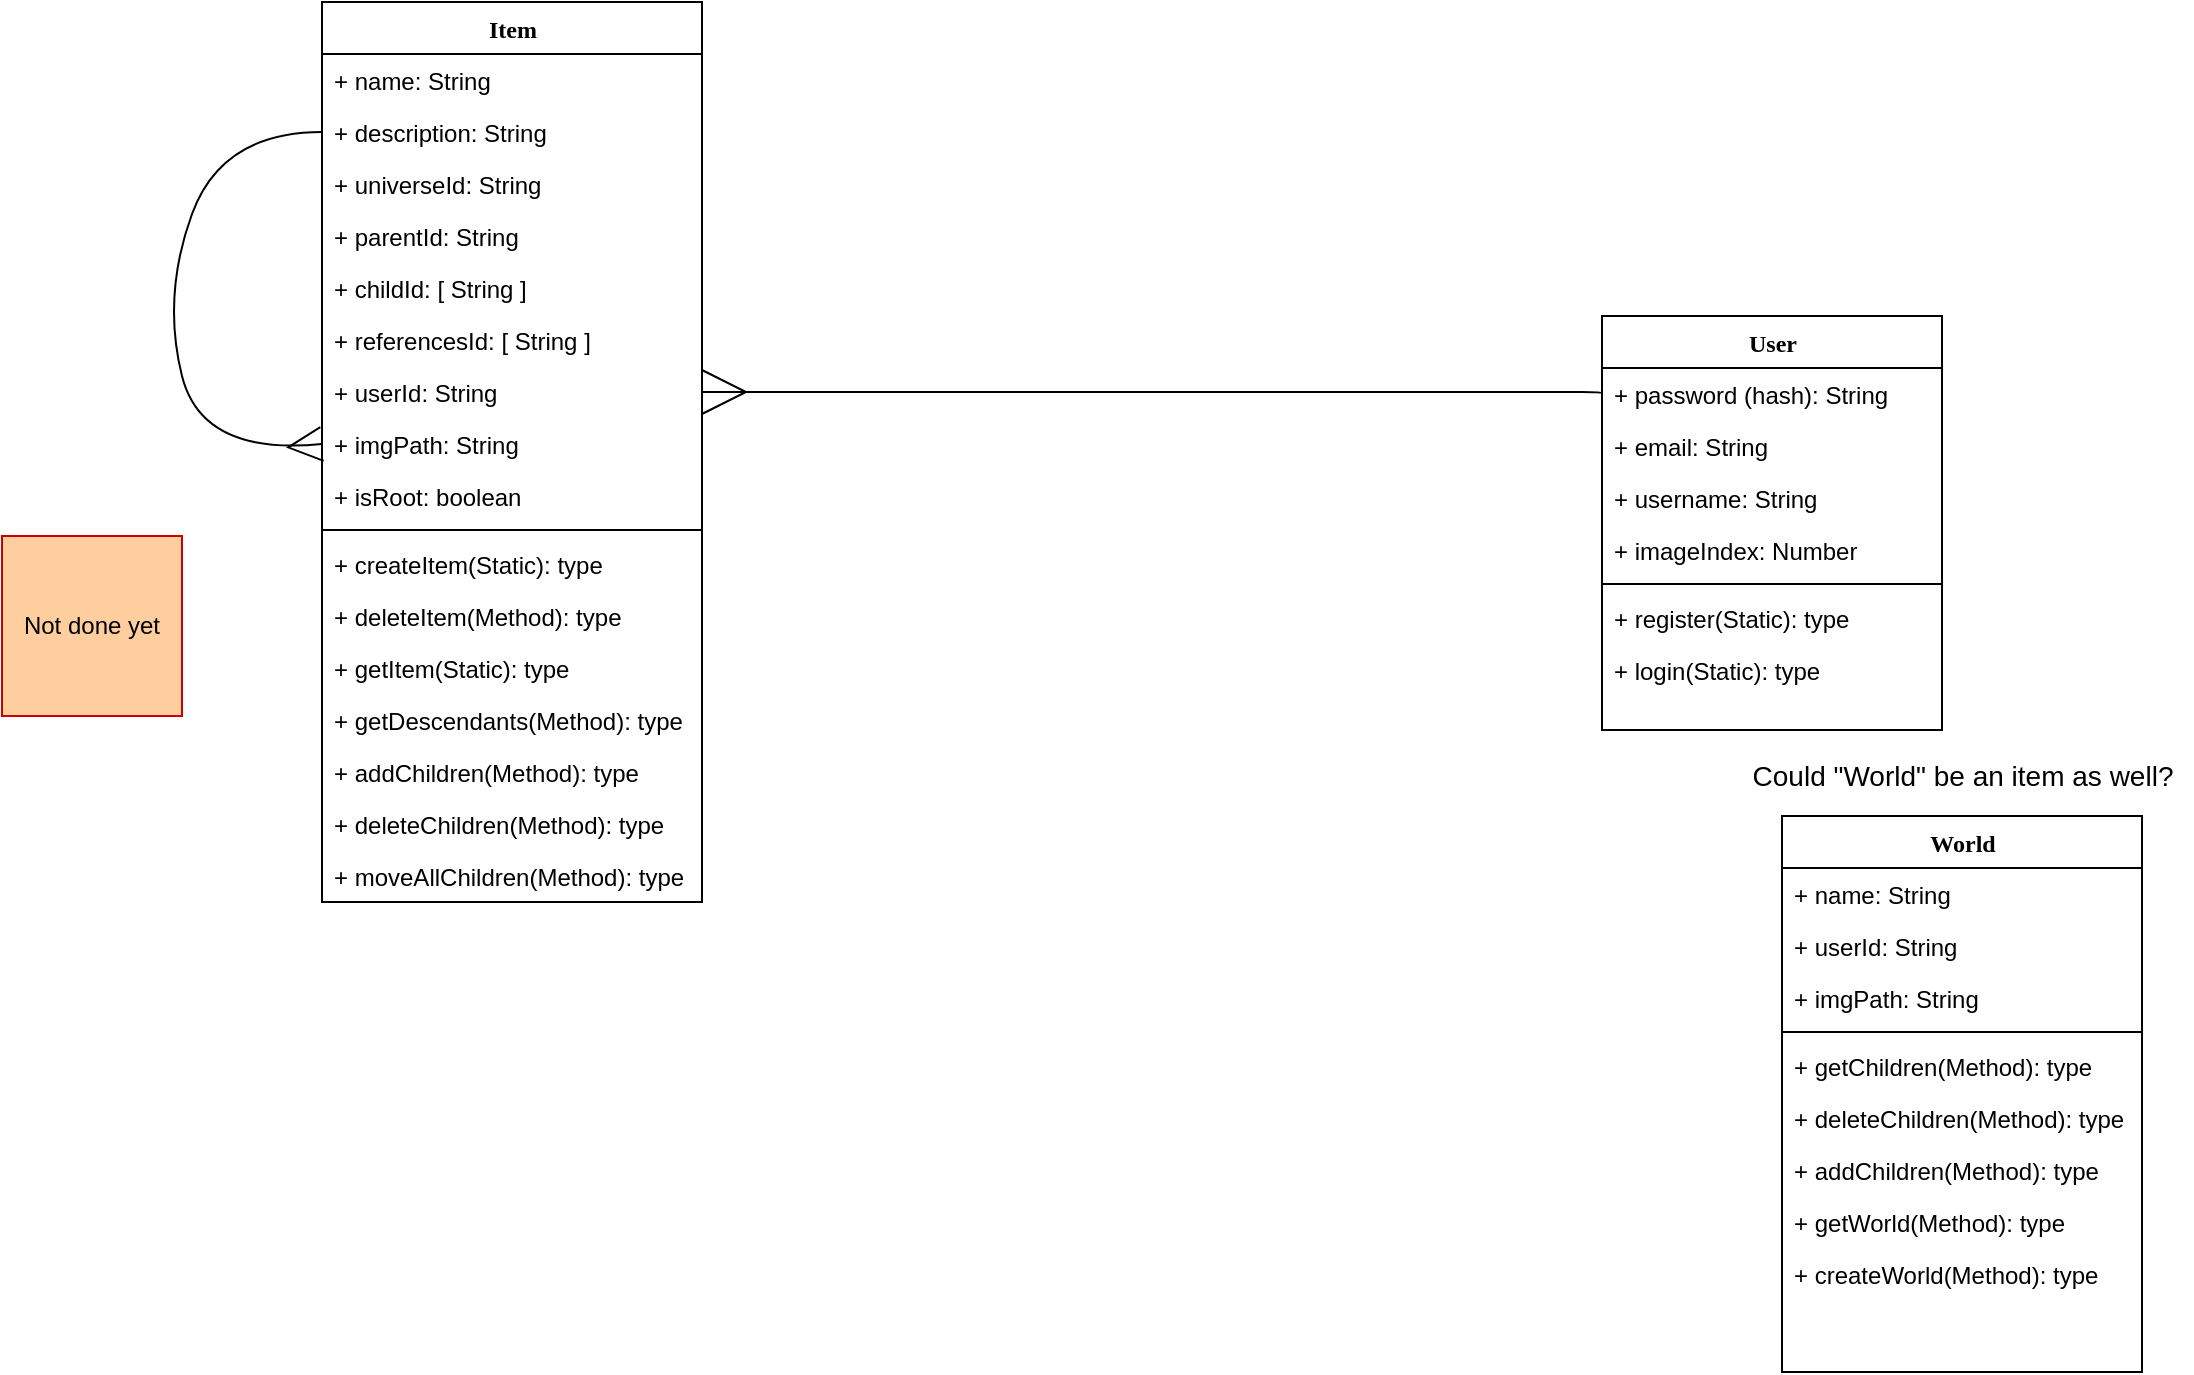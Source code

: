 <mxfile version="15.7.0" type="device"><diagram name="Page-1" id="9f46799a-70d6-7492-0946-bef42562c5a5"><mxGraphModel dx="2266" dy="613" grid="1" gridSize="10" guides="1" tooltips="1" connect="1" arrows="1" fold="1" page="1" pageScale="1" pageWidth="1100" pageHeight="850" background="none" math="0" shadow="0"><root><mxCell id="0"/><mxCell id="1" parent="0"/><mxCell id="78961159f06e98e8-30" value="World" style="swimlane;html=1;fontStyle=1;align=center;verticalAlign=top;childLayout=stackLayout;horizontal=1;startSize=26;horizontalStack=0;resizeParent=1;resizeLast=0;collapsible=1;marginBottom=0;swimlaneFillColor=#ffffff;rounded=0;shadow=0;comic=0;labelBackgroundColor=none;strokeWidth=1;fillColor=none;fontFamily=Verdana;fontSize=12" parent="1" vertex="1"><mxGeometry x="880" y="490" width="180" height="278" as="geometry"/></mxCell><mxCell id="cFyw4AnQ2wWFU-Yj11IV-1" value="+ name: String" style="text;html=1;strokeColor=none;fillColor=none;align=left;verticalAlign=top;spacingLeft=4;spacingRight=4;whiteSpace=wrap;overflow=hidden;rotatable=0;points=[[0,0.5],[1,0.5]];portConstraint=eastwest;" parent="78961159f06e98e8-30" vertex="1"><mxGeometry y="26" width="180" height="26" as="geometry"/></mxCell><mxCell id="78961159f06e98e8-32" value="+ userId: String" style="text;html=1;strokeColor=none;fillColor=none;align=left;verticalAlign=top;spacingLeft=4;spacingRight=4;whiteSpace=wrap;overflow=hidden;rotatable=0;points=[[0,0.5],[1,0.5]];portConstraint=eastwest;" parent="78961159f06e98e8-30" vertex="1"><mxGeometry y="52" width="180" height="26" as="geometry"/></mxCell><mxCell id="jJtOntXeNo7SDVqcuRyv-24" value="+ imgPath: String" style="text;html=1;strokeColor=none;fillColor=none;align=left;verticalAlign=top;spacingLeft=4;spacingRight=4;whiteSpace=wrap;overflow=hidden;rotatable=0;points=[[0,0.5],[1,0.5]];portConstraint=eastwest;" parent="78961159f06e98e8-30" vertex="1"><mxGeometry y="78" width="180" height="26" as="geometry"/></mxCell><mxCell id="78961159f06e98e8-38" value="" style="line;html=1;strokeWidth=1;fillColor=none;align=left;verticalAlign=middle;spacingTop=-1;spacingLeft=3;spacingRight=3;rotatable=0;labelPosition=right;points=[];portConstraint=eastwest;" parent="78961159f06e98e8-30" vertex="1"><mxGeometry y="104" width="180" height="8" as="geometry"/></mxCell><mxCell id="jJtOntXeNo7SDVqcuRyv-29" value="+ getChildren(Method): type" style="text;html=1;strokeColor=none;fillColor=none;align=left;verticalAlign=top;spacingLeft=4;spacingRight=4;whiteSpace=wrap;overflow=hidden;rotatable=0;points=[[0,0.5],[1,0.5]];portConstraint=eastwest;" parent="78961159f06e98e8-30" vertex="1"><mxGeometry y="112" width="180" height="26" as="geometry"/></mxCell><mxCell id="jJtOntXeNo7SDVqcuRyv-31" value="+ deleteChildren(Method): type" style="text;html=1;strokeColor=none;fillColor=none;align=left;verticalAlign=top;spacingLeft=4;spacingRight=4;whiteSpace=wrap;overflow=hidden;rotatable=0;points=[[0,0.5],[1,0.5]];portConstraint=eastwest;" parent="78961159f06e98e8-30" vertex="1"><mxGeometry y="138" width="180" height="26" as="geometry"/></mxCell><mxCell id="jJtOntXeNo7SDVqcuRyv-30" value="+ addChildren(Method): type" style="text;html=1;strokeColor=none;fillColor=none;align=left;verticalAlign=top;spacingLeft=4;spacingRight=4;whiteSpace=wrap;overflow=hidden;rotatable=0;points=[[0,0.5],[1,0.5]];portConstraint=eastwest;" parent="78961159f06e98e8-30" vertex="1"><mxGeometry y="164" width="180" height="26" as="geometry"/></mxCell><mxCell id="jJtOntXeNo7SDVqcuRyv-38" value="+ getWorld(Method): type" style="text;html=1;strokeColor=none;fillColor=none;align=left;verticalAlign=top;spacingLeft=4;spacingRight=4;whiteSpace=wrap;overflow=hidden;rotatable=0;points=[[0,0.5],[1,0.5]];portConstraint=eastwest;" parent="78961159f06e98e8-30" vertex="1"><mxGeometry y="190" width="180" height="26" as="geometry"/></mxCell><mxCell id="jJtOntXeNo7SDVqcuRyv-37" value="+ createWorld(Method): type" style="text;html=1;strokeColor=none;fillColor=none;align=left;verticalAlign=top;spacingLeft=4;spacingRight=4;whiteSpace=wrap;overflow=hidden;rotatable=0;points=[[0,0.5],[1,0.5]];portConstraint=eastwest;" parent="78961159f06e98e8-30" vertex="1"><mxGeometry y="216" width="180" height="26" as="geometry"/></mxCell><mxCell id="78961159f06e98e8-43" value="User" style="swimlane;html=1;fontStyle=1;align=center;verticalAlign=top;childLayout=stackLayout;horizontal=1;startSize=26;horizontalStack=0;resizeParent=1;resizeLast=0;collapsible=1;marginBottom=0;swimlaneFillColor=#ffffff;rounded=0;shadow=0;comic=0;labelBackgroundColor=none;strokeWidth=1;fillColor=none;fontFamily=Verdana;fontSize=12" parent="1" vertex="1"><mxGeometry x="790" y="240" width="170" height="207" as="geometry"/></mxCell><mxCell id="78961159f06e98e8-49" value="+ password (hash): String" style="text;html=1;strokeColor=none;fillColor=none;align=left;verticalAlign=top;spacingLeft=4;spacingRight=4;whiteSpace=wrap;overflow=hidden;rotatable=0;points=[[0,0.5],[1,0.5]];portConstraint=eastwest;" parent="78961159f06e98e8-43" vertex="1"><mxGeometry y="26" width="170" height="26" as="geometry"/></mxCell><mxCell id="78961159f06e98e8-50" value="+ email: String" style="text;html=1;strokeColor=none;fillColor=none;align=left;verticalAlign=top;spacingLeft=4;spacingRight=4;whiteSpace=wrap;overflow=hidden;rotatable=0;points=[[0,0.5],[1,0.5]];portConstraint=eastwest;" parent="78961159f06e98e8-43" vertex="1"><mxGeometry y="52" width="170" height="26" as="geometry"/></mxCell><mxCell id="jJtOntXeNo7SDVqcuRyv-2" value="+ username: String" style="text;html=1;strokeColor=none;fillColor=none;align=left;verticalAlign=top;spacingLeft=4;spacingRight=4;whiteSpace=wrap;overflow=hidden;rotatable=0;points=[[0,0.5],[1,0.5]];portConstraint=eastwest;" parent="78961159f06e98e8-43" vertex="1"><mxGeometry y="78" width="170" height="26" as="geometry"/></mxCell><mxCell id="MAHos6va25N0RFD3FQ-k-1" value="+ imageIndex: Number" style="text;html=1;strokeColor=none;fillColor=none;align=left;verticalAlign=top;spacingLeft=4;spacingRight=4;whiteSpace=wrap;overflow=hidden;rotatable=0;points=[[0,0.5],[1,0.5]];portConstraint=eastwest;" vertex="1" parent="78961159f06e98e8-43"><mxGeometry y="104" width="170" height="26" as="geometry"/></mxCell><mxCell id="78961159f06e98e8-51" value="" style="line;html=1;strokeWidth=1;fillColor=none;align=left;verticalAlign=middle;spacingTop=-1;spacingLeft=3;spacingRight=3;rotatable=0;labelPosition=right;points=[];portConstraint=eastwest;" parent="78961159f06e98e8-43" vertex="1"><mxGeometry y="130" width="170" height="8" as="geometry"/></mxCell><mxCell id="78961159f06e98e8-52" value="+ register(Static): type" style="text;html=1;strokeColor=none;fillColor=none;align=left;verticalAlign=top;spacingLeft=4;spacingRight=4;whiteSpace=wrap;overflow=hidden;rotatable=0;points=[[0,0.5],[1,0.5]];portConstraint=eastwest;" parent="78961159f06e98e8-43" vertex="1"><mxGeometry y="138" width="170" height="26" as="geometry"/></mxCell><mxCell id="78961159f06e98e8-53" value="+ login(Static): type" style="text;html=1;strokeColor=none;fillColor=none;align=left;verticalAlign=top;spacingLeft=4;spacingRight=4;whiteSpace=wrap;overflow=hidden;rotatable=0;points=[[0,0.5],[1,0.5]];portConstraint=eastwest;" parent="78961159f06e98e8-43" vertex="1"><mxGeometry y="164" width="170" height="26" as="geometry"/></mxCell><mxCell id="ElOC_biIHw0-SNV0RneN-1" value="" style="endArrow=dash;html=1;rounded=0;entryX=1;entryY=0.5;entryDx=0;entryDy=0;exitX=0;exitY=0.5;exitDx=0;exitDy=0;endFill=0;strokeColor=none;" parent="1" source="78961159f06e98e8-32" edge="1"><mxGeometry width="50" height="50" relative="1" as="geometry"><mxPoint x="470" y="230" as="sourcePoint"/><mxPoint x="250" y="148" as="targetPoint"/></mxGeometry></mxCell><mxCell id="ElOC_biIHw0-SNV0RneN-2" style="edgeStyle=elbowEdgeStyle;html=1;labelBackgroundColor=none;startFill=0;startSize=20;endArrow=ERmany;endFill=0;endSize=20;fontFamily=Verdana;fontSize=12;elbow=vertical;startArrow=none;exitX=0;exitY=0.5;exitDx=0;exitDy=0;entryX=1;entryY=0.5;entryDx=0;entryDy=0;" parent="1" target="jJtOntXeNo7SDVqcuRyv-25" edge="1"><mxGeometry relative="1" as="geometry"><mxPoint x="790" y="279" as="sourcePoint"/><mxPoint x="350" y="320" as="targetPoint"/><Array as="points"><mxPoint x="540" y="278"/><mxPoint x="400" y="320"/></Array></mxGeometry></mxCell><mxCell id="JYQi25x2s-RqnHJmt_6q-13" value="Not done yet" style="whiteSpace=wrap;html=1;aspect=fixed;strokeColor=#CC0000;fillColor=#FFCE9F;" parent="1" vertex="1"><mxGeometry x="-10" y="350" width="90" height="90" as="geometry"/></mxCell><mxCell id="jJtOntXeNo7SDVqcuRyv-3" value="Item" style="swimlane;html=1;fontStyle=1;align=center;verticalAlign=top;childLayout=stackLayout;horizontal=1;startSize=26;horizontalStack=0;resizeParent=1;resizeLast=0;collapsible=1;marginBottom=0;swimlaneFillColor=#ffffff;rounded=0;shadow=0;comic=0;labelBackgroundColor=none;strokeWidth=1;fillColor=none;fontFamily=Verdana;fontSize=12" parent="1" vertex="1"><mxGeometry x="150" y="83" width="190" height="450" as="geometry"/></mxCell><mxCell id="jJtOntXeNo7SDVqcuRyv-4" value="+ name: String" style="text;html=1;strokeColor=none;fillColor=none;align=left;verticalAlign=top;spacingLeft=4;spacingRight=4;whiteSpace=wrap;overflow=hidden;rotatable=0;points=[[0,0.5],[1,0.5]];portConstraint=eastwest;" parent="jJtOntXeNo7SDVqcuRyv-3" vertex="1"><mxGeometry y="26" width="190" height="26" as="geometry"/></mxCell><mxCell id="jJtOntXeNo7SDVqcuRyv-21" value="+ description: String" style="text;html=1;strokeColor=none;fillColor=none;align=left;verticalAlign=top;spacingLeft=4;spacingRight=4;whiteSpace=wrap;overflow=hidden;rotatable=0;points=[[0,0.5],[1,0.5]];portConstraint=eastwest;" parent="jJtOntXeNo7SDVqcuRyv-3" vertex="1"><mxGeometry y="52" width="190" height="26" as="geometry"/></mxCell><mxCell id="jJtOntXeNo7SDVqcuRyv-5" value="+ universeId: String" style="text;html=1;strokeColor=none;fillColor=none;align=left;verticalAlign=top;spacingLeft=4;spacingRight=4;whiteSpace=wrap;overflow=hidden;rotatable=0;points=[[0,0.5],[1,0.5]];portConstraint=eastwest;" parent="jJtOntXeNo7SDVqcuRyv-3" vertex="1"><mxGeometry y="78" width="190" height="26" as="geometry"/></mxCell><mxCell id="jJtOntXeNo7SDVqcuRyv-12" value="+ parentId: String" style="text;html=1;strokeColor=none;fillColor=none;align=left;verticalAlign=top;spacingLeft=4;spacingRight=4;whiteSpace=wrap;overflow=hidden;rotatable=0;points=[[0,0.5],[1,0.5]];portConstraint=eastwest;" parent="jJtOntXeNo7SDVqcuRyv-3" vertex="1"><mxGeometry y="104" width="190" height="26" as="geometry"/></mxCell><mxCell id="jJtOntXeNo7SDVqcuRyv-18" value="+ childId: [ String ]" style="text;html=1;strokeColor=none;fillColor=none;align=left;verticalAlign=top;spacingLeft=4;spacingRight=4;whiteSpace=wrap;overflow=hidden;rotatable=0;points=[[0,0.5],[1,0.5]];portConstraint=eastwest;" parent="jJtOntXeNo7SDVqcuRyv-3" vertex="1"><mxGeometry y="130" width="190" height="26" as="geometry"/></mxCell><mxCell id="jJtOntXeNo7SDVqcuRyv-22" value="+ referencesId: [ String ]" style="text;html=1;strokeColor=none;fillColor=none;align=left;verticalAlign=top;spacingLeft=4;spacingRight=4;whiteSpace=wrap;overflow=hidden;rotatable=0;points=[[0,0.5],[1,0.5]];portConstraint=eastwest;" parent="jJtOntXeNo7SDVqcuRyv-3" vertex="1"><mxGeometry y="156" width="190" height="26" as="geometry"/></mxCell><mxCell id="jJtOntXeNo7SDVqcuRyv-25" value="+ userId: String" style="text;html=1;strokeColor=none;fillColor=none;align=left;verticalAlign=top;spacingLeft=4;spacingRight=4;whiteSpace=wrap;overflow=hidden;rotatable=0;points=[[0,0.5],[1,0.5]];portConstraint=eastwest;" parent="jJtOntXeNo7SDVqcuRyv-3" vertex="1"><mxGeometry y="182" width="190" height="26" as="geometry"/></mxCell><mxCell id="jJtOntXeNo7SDVqcuRyv-20" value="+ imgPath: String" style="text;html=1;strokeColor=none;fillColor=none;align=left;verticalAlign=top;spacingLeft=4;spacingRight=4;whiteSpace=wrap;overflow=hidden;rotatable=0;points=[[0,0.5],[1,0.5]];portConstraint=eastwest;" parent="jJtOntXeNo7SDVqcuRyv-3" vertex="1"><mxGeometry y="208" width="190" height="26" as="geometry"/></mxCell><mxCell id="s0fK0w047FLM_oGffoYo-1" value="+ isRoot: boolean" style="text;html=1;strokeColor=none;fillColor=none;align=left;verticalAlign=top;spacingLeft=4;spacingRight=4;whiteSpace=wrap;overflow=hidden;rotatable=0;points=[[0,0.5],[1,0.5]];portConstraint=eastwest;" parent="jJtOntXeNo7SDVqcuRyv-3" vertex="1"><mxGeometry y="234" width="190" height="26" as="geometry"/></mxCell><mxCell id="jJtOntXeNo7SDVqcuRyv-6" value="" style="line;html=1;strokeWidth=1;fillColor=none;align=left;verticalAlign=middle;spacingTop=-1;spacingLeft=3;spacingRight=3;rotatable=0;labelPosition=right;points=[];portConstraint=eastwest;" parent="jJtOntXeNo7SDVqcuRyv-3" vertex="1"><mxGeometry y="260" width="190" height="8" as="geometry"/></mxCell><mxCell id="jJtOntXeNo7SDVqcuRyv-35" value="+ createItem(Static): type" style="text;html=1;strokeColor=none;fillColor=none;align=left;verticalAlign=top;spacingLeft=4;spacingRight=4;whiteSpace=wrap;overflow=hidden;rotatable=0;points=[[0,0.5],[1,0.5]];portConstraint=eastwest;" parent="jJtOntXeNo7SDVqcuRyv-3" vertex="1"><mxGeometry y="268" width="190" height="26" as="geometry"/></mxCell><mxCell id="jJtOntXeNo7SDVqcuRyv-39" value="+ deleteItem(Method): type" style="text;html=1;strokeColor=none;fillColor=none;align=left;verticalAlign=top;spacingLeft=4;spacingRight=4;whiteSpace=wrap;overflow=hidden;rotatable=0;points=[[0,0.5],[1,0.5]];portConstraint=eastwest;" parent="jJtOntXeNo7SDVqcuRyv-3" vertex="1"><mxGeometry y="294" width="190" height="26" as="geometry"/></mxCell><mxCell id="jJtOntXeNo7SDVqcuRyv-36" value="+ getItem(Static): type" style="text;html=1;strokeColor=none;fillColor=none;align=left;verticalAlign=top;spacingLeft=4;spacingRight=4;whiteSpace=wrap;overflow=hidden;rotatable=0;points=[[0,0.5],[1,0.5]];portConstraint=eastwest;" parent="jJtOntXeNo7SDVqcuRyv-3" vertex="1"><mxGeometry y="320" width="190" height="26" as="geometry"/></mxCell><mxCell id="jJtOntXeNo7SDVqcuRyv-16" value="+ getDescendants(Method): type" style="text;html=1;strokeColor=none;fillColor=none;align=left;verticalAlign=top;spacingLeft=4;spacingRight=4;whiteSpace=wrap;overflow=hidden;rotatable=0;points=[[0,0.5],[1,0.5]];portConstraint=eastwest;" parent="jJtOntXeNo7SDVqcuRyv-3" vertex="1"><mxGeometry y="346" width="190" height="26" as="geometry"/></mxCell><mxCell id="jJtOntXeNo7SDVqcuRyv-17" value="" style="curved=1;endArrow=ERmany;html=1;rounded=0;entryX=0;entryY=0.5;entryDx=0;entryDy=0;exitX=0;exitY=0.5;exitDx=0;exitDy=0;endFill=0;strokeWidth=1;endSize=15;" parent="jJtOntXeNo7SDVqcuRyv-3" source="jJtOntXeNo7SDVqcuRyv-21" target="jJtOntXeNo7SDVqcuRyv-20" edge="1"><mxGeometry width="50" height="50" relative="1" as="geometry"><mxPoint x="-130" y="118.5" as="sourcePoint"/><mxPoint x="-80" y="68.5" as="targetPoint"/><Array as="points"><mxPoint x="-50" y="65"/><mxPoint x="-80" y="147"/><mxPoint x="-60" y="227"/></Array></mxGeometry></mxCell><mxCell id="jJtOntXeNo7SDVqcuRyv-28" value="+ addChildren(Method): type" style="text;html=1;strokeColor=none;fillColor=none;align=left;verticalAlign=top;spacingLeft=4;spacingRight=4;whiteSpace=wrap;overflow=hidden;rotatable=0;points=[[0,0.5],[1,0.5]];portConstraint=eastwest;" parent="jJtOntXeNo7SDVqcuRyv-3" vertex="1"><mxGeometry y="372" width="190" height="26" as="geometry"/></mxCell><mxCell id="jJtOntXeNo7SDVqcuRyv-34" value="+ deleteChildren(Method): type" style="text;html=1;strokeColor=none;fillColor=none;align=left;verticalAlign=top;spacingLeft=4;spacingRight=4;whiteSpace=wrap;overflow=hidden;rotatable=0;points=[[0,0.5],[1,0.5]];portConstraint=eastwest;" parent="jJtOntXeNo7SDVqcuRyv-3" vertex="1"><mxGeometry y="398" width="190" height="26" as="geometry"/></mxCell><mxCell id="jJtOntXeNo7SDVqcuRyv-26" value="+ moveAllChildren(Method): type" style="text;html=1;strokeColor=none;fillColor=none;align=left;verticalAlign=top;spacingLeft=4;spacingRight=4;whiteSpace=wrap;overflow=hidden;rotatable=0;points=[[0,0.5],[1,0.5]];portConstraint=eastwest;" parent="jJtOntXeNo7SDVqcuRyv-3" vertex="1"><mxGeometry y="424" width="190" height="26" as="geometry"/></mxCell><mxCell id="jJtOntXeNo7SDVqcuRyv-33" value="Could &quot;World&quot; be an item as well?" style="text;html=1;align=center;verticalAlign=middle;resizable=0;points=[];autosize=1;strokeColor=none;fillColor=none;fontSize=14;" parent="1" vertex="1"><mxGeometry x="855" y="460" width="230" height="20" as="geometry"/></mxCell></root></mxGraphModel></diagram></mxfile>